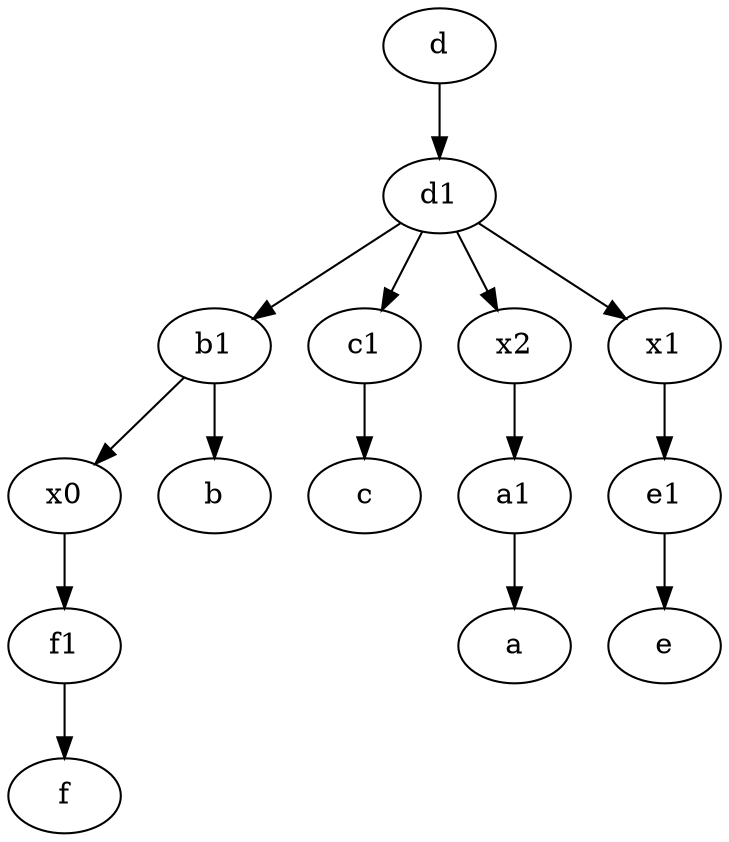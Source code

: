 digraph  {
	e1 [pos="25,45!"];
	d [pos="20,30!"];
	b1 [pos="45,20!"];
	a1 [pos="40,15!"];
	c1 [pos="30,15!"];
	x2;
	d1 [pos="25,30!"];
	x0;
	x1;
	f1;
	b1 -> x0;
	e1 -> e;
	d1 -> x2;
	f1 -> f;
	x1 -> e1;
	d1 -> c1;
	d1 -> x1;
	b1 -> b;
	a1 -> a;
	d1 -> b1;
	x2 -> a1;
	c1 -> c;
	d -> d1;
	x0 -> f1;

	}